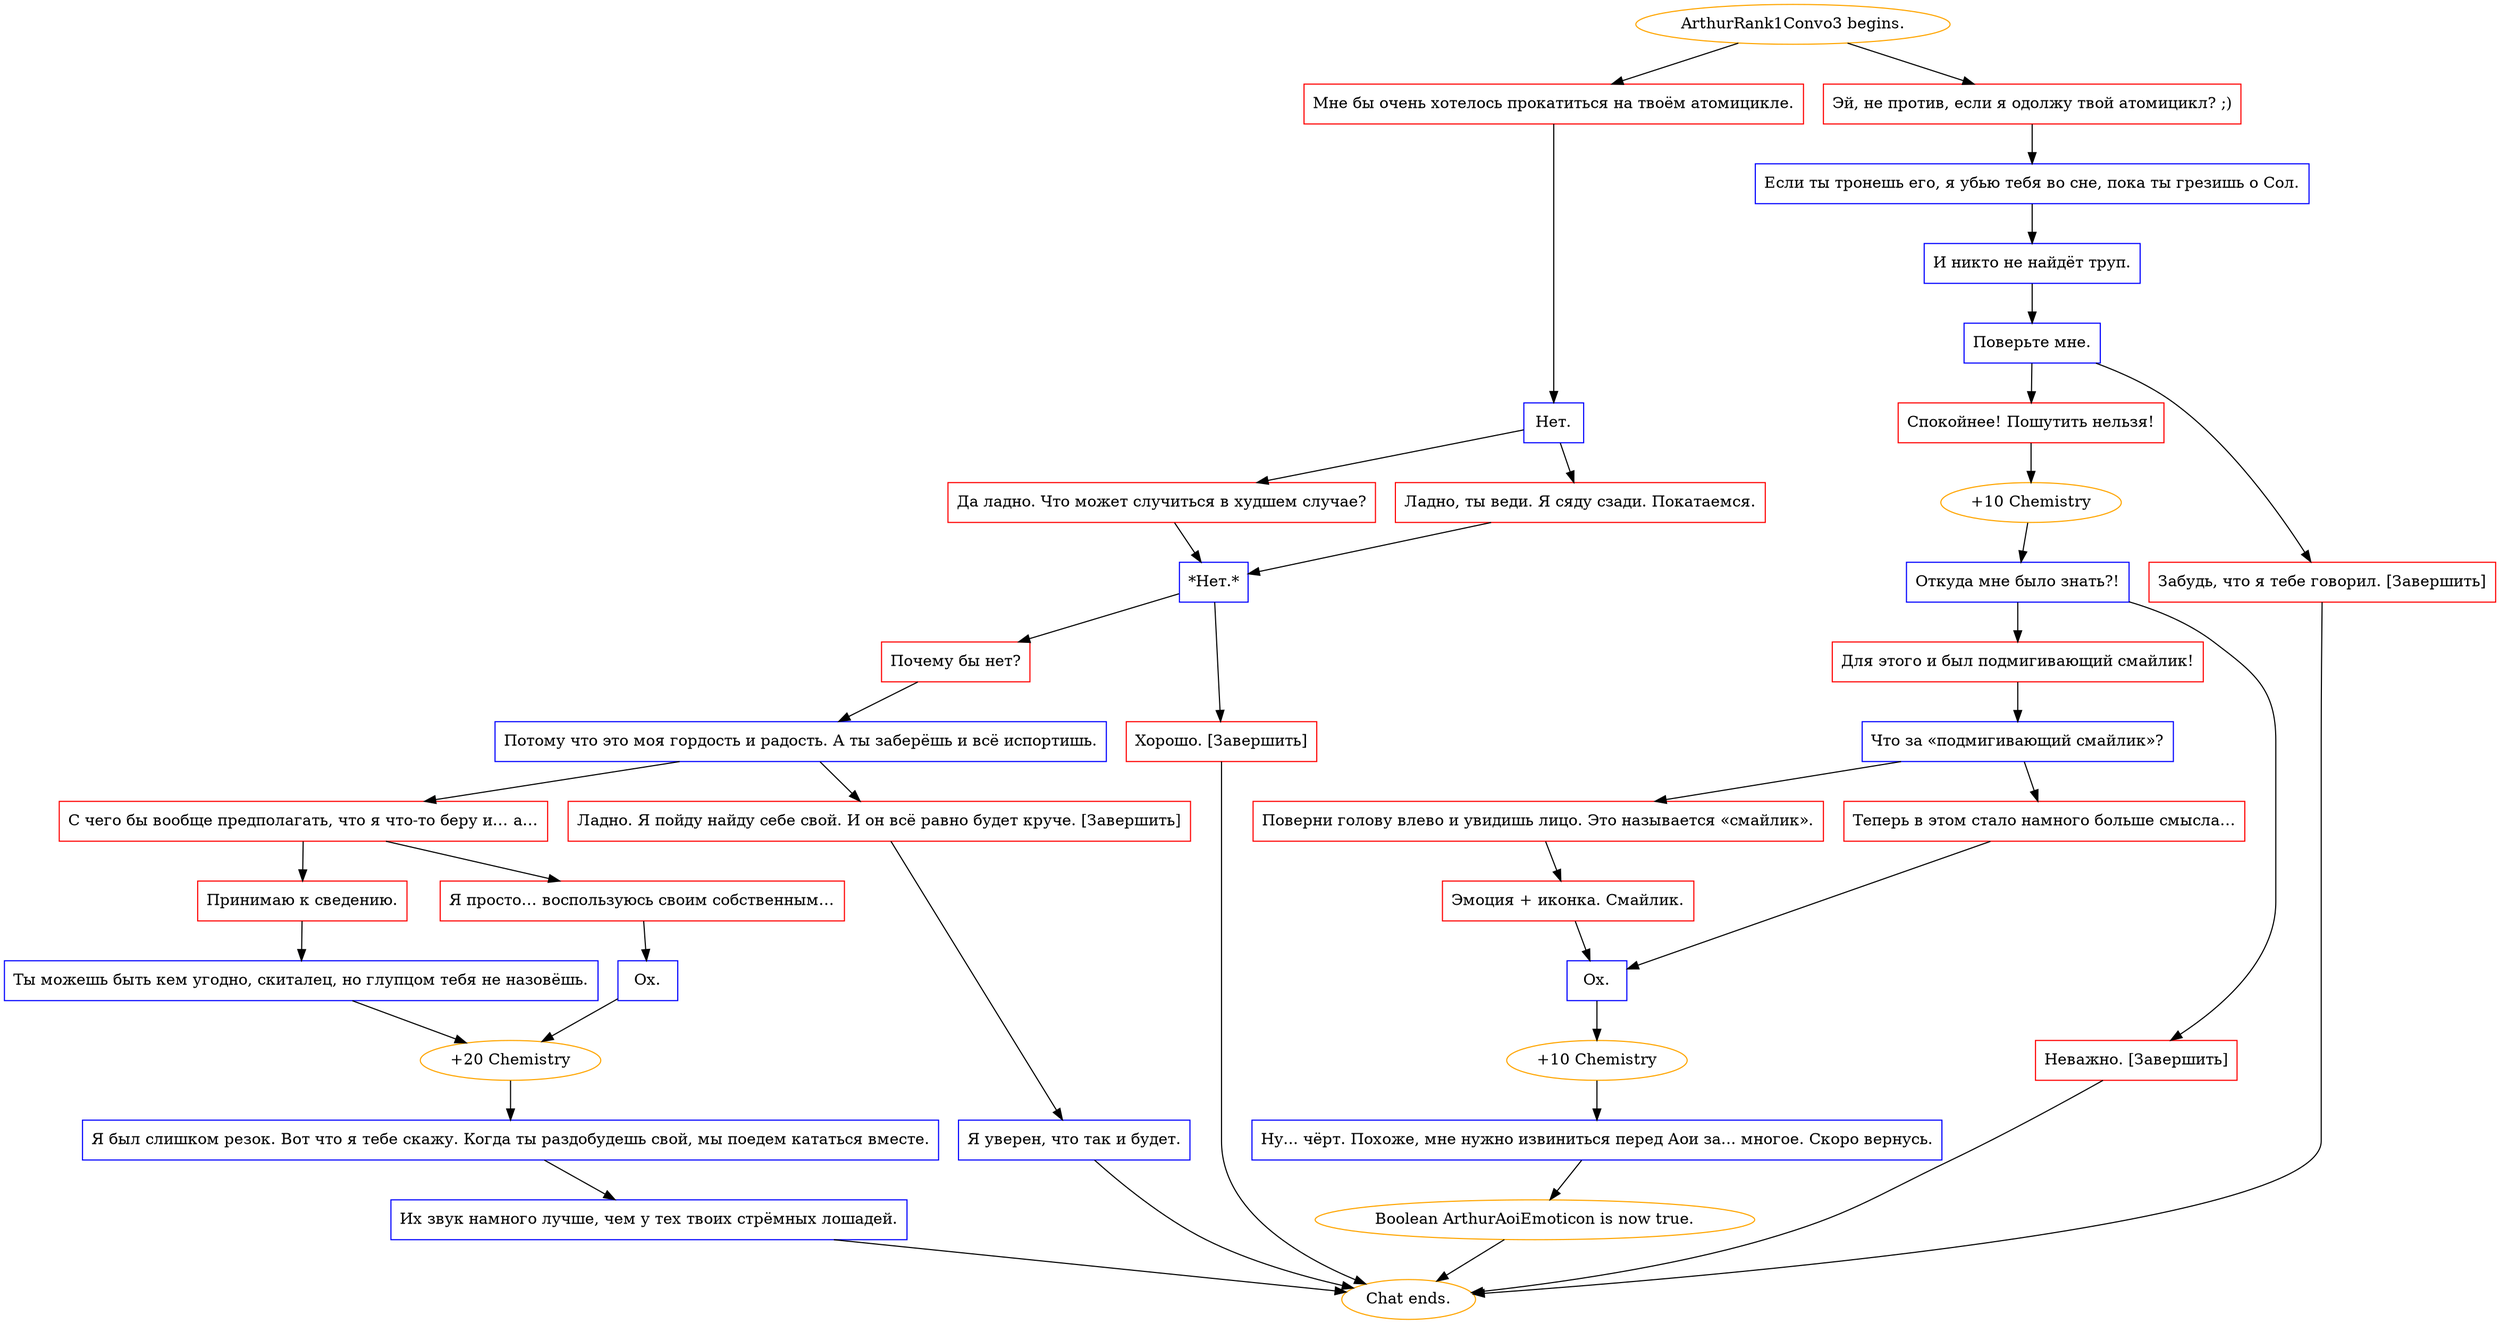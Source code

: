 digraph {
	"ArthurRank1Convo3 begins." [color=orange];
		"ArthurRank1Convo3 begins." -> j900630180;
		"ArthurRank1Convo3 begins." -> j3264132780;
	j900630180 [label="Мне бы очень хотелось прокатиться на твоём атомицикле.",shape=box,color=red];
		j900630180 -> j282389280;
	j3264132780 [label="Эй, не против, если я одолжу твой атомицикл? ;)",shape=box,color=red];
		j3264132780 -> j355537827;
	j282389280 [label="Нет.",shape=box,color=blue];
		j282389280 -> j3135363023;
		j282389280 -> j4134392825;
	j355537827 [label="Если ты тронешь его, я убью тебя во сне, пока ты грезишь о Сол.",shape=box,color=blue];
		j355537827 -> j1128310793;
	j3135363023 [label="Да ладно. Что может случиться в худшем случае?",shape=box,color=red];
		j3135363023 -> j868431;
	j4134392825 [label="Ладно, ты веди. Я сяду сзади. Покатаемся.",shape=box,color=red];
		j4134392825 -> j868431;
	j1128310793 [label="И никто не найдёт труп.",shape=box,color=blue];
		j1128310793 -> j1070310471;
	j868431 [label="*Нет.*",shape=box,color=blue];
		j868431 -> j115101327;
		j868431 -> j3913138087;
	j1070310471 [label="Поверьте мне.",shape=box,color=blue];
		j1070310471 -> j3346574573;
		j1070310471 -> j901640178;
	j115101327 [label="Почему бы нет?",shape=box,color=red];
		j115101327 -> j1991247616;
	j3913138087 [label="Хорошо. [Завершить]",shape=box,color=red];
		j3913138087 -> "Chat ends.";
	j3346574573 [label="Спокойнее! Пошутить нельзя!",shape=box,color=red];
		j3346574573 -> j2585557000;
	j901640178 [label="Забудь, что я тебе говорил. [Завершить]",shape=box,color=red];
		j901640178 -> "Chat ends.";
	j1991247616 [label="Потому что это моя гордость и радость. А ты заберёшь и всё испортишь.",shape=box,color=blue];
		j1991247616 -> j1181338948;
		j1991247616 -> j3595065907;
	"Chat ends." [color=orange];
	j2585557000 [label="+10 Chemistry",color=orange];
		j2585557000 -> j75714884;
	j1181338948 [label="С чего бы вообще предполагать, что я что-то беру и… а…",shape=box,color=red];
		j1181338948 -> j2283256123;
		j1181338948 -> j1131894683;
	j3595065907 [label="Ладно. Я пойду найду себе свой. И он всё равно будет круче. [Завершить]",shape=box,color=red];
		j3595065907 -> j1125364482;
	j75714884 [label="Откуда мне было знать?!",shape=box,color=blue];
		j75714884 -> j4066590056;
		j75714884 -> j2153040642;
	j2283256123 [label="Принимаю к сведению.",shape=box,color=red];
		j2283256123 -> j4200017386;
	j1131894683 [label="Я просто… воспользуюсь своим собственным…",shape=box,color=red];
		j1131894683 -> j3123070925;
	j1125364482 [label="Я уверен, что так и будет.",shape=box,color=blue];
		j1125364482 -> "Chat ends.";
	j4066590056 [label="Для этого и был подмигивающий смайлик!",shape=box,color=red];
		j4066590056 -> j976906659;
	j2153040642 [label="Неважно. [Завершить]",shape=box,color=red];
		j2153040642 -> "Chat ends.";
	j4200017386 [label="Ты можешь быть кем угодно, скиталец, но глупцом тебя не назовёшь.",shape=box,color=blue];
		j4200017386 -> j1657912815;
	j3123070925 [label="Ох.",shape=box,color=blue];
		j3123070925 -> j1657912815;
	j976906659 [label="Что за «подмигивающий смайлик»?",shape=box,color=blue];
		j976906659 -> j3763030044;
		j976906659 -> j3569615136;
	j1657912815 [label="+20 Chemistry",color=orange];
		j1657912815 -> j2033769817;
	j3763030044 [label="Поверни голову влево и увидишь лицо. Это называется «смайлик».",shape=box,color=red];
		j3763030044 -> j1815505682;
	j3569615136 [label="Теперь в этом стало намного больше смысла…",shape=box,color=red];
		j3569615136 -> j3020954780;
	j2033769817 [label="Я был слишком резок. Вот что я тебе скажу. Когда ты раздобудешь свой, мы поедем кататься вместе.",shape=box,color=blue];
		j2033769817 -> j2340051761;
	j1815505682 [label="Эмоция + иконка. Смайлик.",shape=box,color=red];
		j1815505682 -> j3020954780;
	j3020954780 [label="Ох.",shape=box,color=blue];
		j3020954780 -> j2405622200;
	j2340051761 [label="Их звук намного лучше, чем у тех твоих стрёмных лошадей.",shape=box,color=blue];
		j2340051761 -> "Chat ends.";
	j2405622200 [label="+10 Chemistry",color=orange];
		j2405622200 -> j4175252169;
	j4175252169 [label="Ну... чёрт. Похоже, мне нужно извиниться перед Аои за... многое. Скоро вернусь.",shape=box,color=blue];
		j4175252169 -> j538271006;
	j538271006 [label="Boolean ArthurAoiEmoticon is now true.",color=orange];
		j538271006 -> "Chat ends.";
}